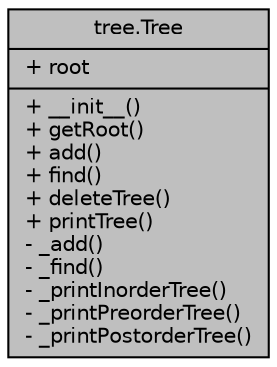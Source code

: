 digraph "tree.Tree"
{
 // LATEX_PDF_SIZE
  edge [fontname="Helvetica",fontsize="10",labelfontname="Helvetica",labelfontsize="10"];
  node [fontname="Helvetica",fontsize="10",shape=record];
  Node1 [label="{tree.Tree\n|+ root\l|+ __init__()\l+ getRoot()\l+ add()\l+ find()\l+ deleteTree()\l+ printTree()\l- _add()\l- _find()\l- _printInorderTree()\l- _printPreorderTree()\l- _printPostorderTree()\l}",height=0.2,width=0.4,color="black", fillcolor="grey75", style="filled", fontcolor="black",tooltip=" "];
}
